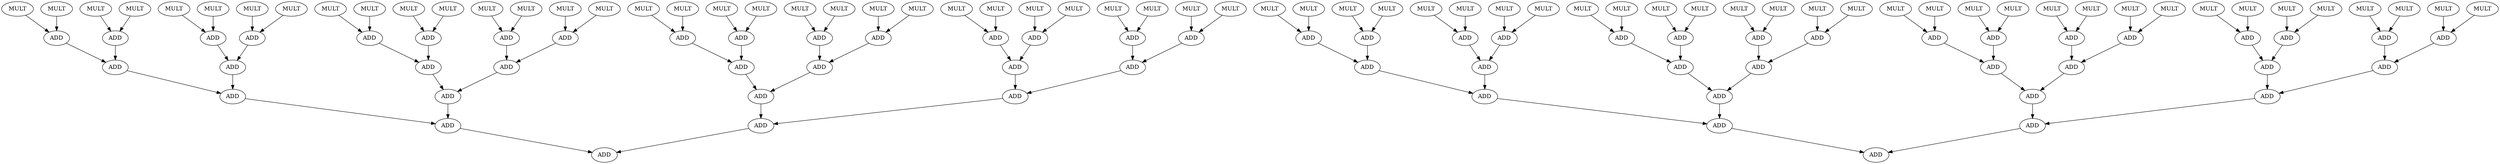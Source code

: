 strict digraph  {
0[label=ADD];
1[label=ADD];
2[label=ADD];
3[label=ADD];
4[label=ADD];
5[label=ADD];
6[label=ADD];
7[label=ADD];
8[label=ADD];
9[label=ADD];
10[label=ADD];
11[label=ADD];
12[label=ADD];
13[label=ADD];
14[label=ADD];
15[label=ADD];
16[label=ADD];
17[label=ADD];
18[label=ADD];
19[label=ADD];
20[label=ADD];
21[label=ADD];
22[label=ADD];
23[label=ADD];
24[label=ADD];
25[label=ADD];
26[label=ADD];
27[label=ADD];
28[label=ADD];
29[label=ADD];
30[label=ADD];
31[label=MULT];
32[label=MULT];
33[label=MULT];
34[label=MULT];
35[label=MULT];
36[label=MULT];
37[label=MULT];
38[label=MULT];
39[label=MULT];
40[label=MULT];
41[label=MULT];
42[label=MULT];
43[label=MULT];
44[label=MULT];
45[label=MULT];
46[label=MULT];
47[label=MULT];
48[label=MULT];
49[label=MULT];
50[label=MULT];
51[label=MULT];
52[label=MULT];
53[label=MULT];
54[label=MULT];
55[label=MULT];
56[label=MULT];
57[label=MULT];
58[label=MULT];
59[label=MULT];
60[label=MULT];
61[label=MULT];
62[label=MULT];
63[label=ADD];
64[label=ADD];
65[label=ADD];
66[label=ADD];
67[label=ADD];
68[label=ADD];
69[label=ADD];
70[label=ADD];
71[label=ADD];
72[label=ADD];
73[label=ADD];
74[label=ADD];
75[label=ADD];
76[label=ADD];
77[label=ADD];
78[label=ADD];
79[label=ADD];
80[label=ADD];
81[label=ADD];
82[label=ADD];
83[label=ADD];
84[label=ADD];
85[label=ADD];
86[label=ADD];
87[label=ADD];
88[label=ADD];
89[label=ADD];
90[label=ADD];
91[label=ADD];
92[label=ADD];
93[label=ADD];
94[label=MULT];
95[label=MULT];
96[label=MULT];
97[label=MULT];
98[label=MULT];
99[label=MULT];
100[label=MULT];
101[label=MULT];
102[label=MULT];
103[label=MULT];
104[label=MULT];
105[label=MULT];
106[label=MULT];
107[label=MULT];
108[label=MULT];
109[label=MULT];
110[label=MULT];
111[label=MULT];
112[label=MULT];
113[label=MULT];
114[label=MULT];
115[label=MULT];
116[label=MULT];
117[label=MULT];
118[label=MULT];
119[label=MULT];
120[label=MULT];
121[label=MULT];
122[label=MULT];
123[label=MULT];
124[label=MULT];
125[label=MULT];
1 -> 0;
2 -> 0;
3 -> 1;
4 -> 1;
5 -> 2;
6 -> 2;
7 -> 3;
8 -> 3;
9 -> 4;
10 -> 4;
11 -> 5;
12 -> 5;
13 -> 6;
14 -> 6;
15 -> 7;
16 -> 7;
17 -> 8;
18 -> 8;
19 -> 9;
20 -> 9;
21 -> 10;
22 -> 10;
23 -> 11;
24 -> 11;
25 -> 12;
26 -> 12;
27 -> 13;
28 -> 13;
29 -> 14;
30 -> 14;
31 -> 15;
32 -> 15;
33 -> 16;
34 -> 16;
35 -> 17;
36 -> 17;
37 -> 18;
38 -> 18;
39 -> 19;
40 -> 19;
41 -> 20;
42 -> 20;
43 -> 21;
44 -> 21;
45 -> 22;
46 -> 22;
47 -> 23;
48 -> 23;
49 -> 24;
50 -> 24;
51 -> 25;
52 -> 25;
53 -> 26;
54 -> 26;
55 -> 27;
56 -> 27;
57 -> 28;
58 -> 28;
59 -> 29;
60 -> 29;
61 -> 30;
62 -> 30;
64 -> 63;
65 -> 63;
66 -> 64;
67 -> 64;
68 -> 65;
69 -> 65;
70 -> 66;
71 -> 66;
72 -> 67;
73 -> 67;
74 -> 68;
75 -> 68;
76 -> 69;
77 -> 69;
78 -> 70;
79 -> 70;
80 -> 71;
81 -> 71;
82 -> 72;
83 -> 72;
84 -> 73;
85 -> 73;
86 -> 74;
87 -> 74;
88 -> 75;
89 -> 75;
90 -> 76;
91 -> 76;
92 -> 77;
93 -> 77;
94 -> 78;
95 -> 78;
96 -> 79;
97 -> 79;
98 -> 80;
99 -> 80;
100 -> 81;
101 -> 81;
102 -> 82;
103 -> 82;
104 -> 83;
105 -> 83;
106 -> 84;
107 -> 84;
108 -> 85;
109 -> 85;
110 -> 86;
111 -> 86;
112 -> 87;
113 -> 87;
114 -> 88;
115 -> 88;
116 -> 89;
117 -> 89;
118 -> 90;
119 -> 90;
120 -> 91;
121 -> 91;
122 -> 92;
123 -> 92;
124 -> 93;
125 -> 93;
}
